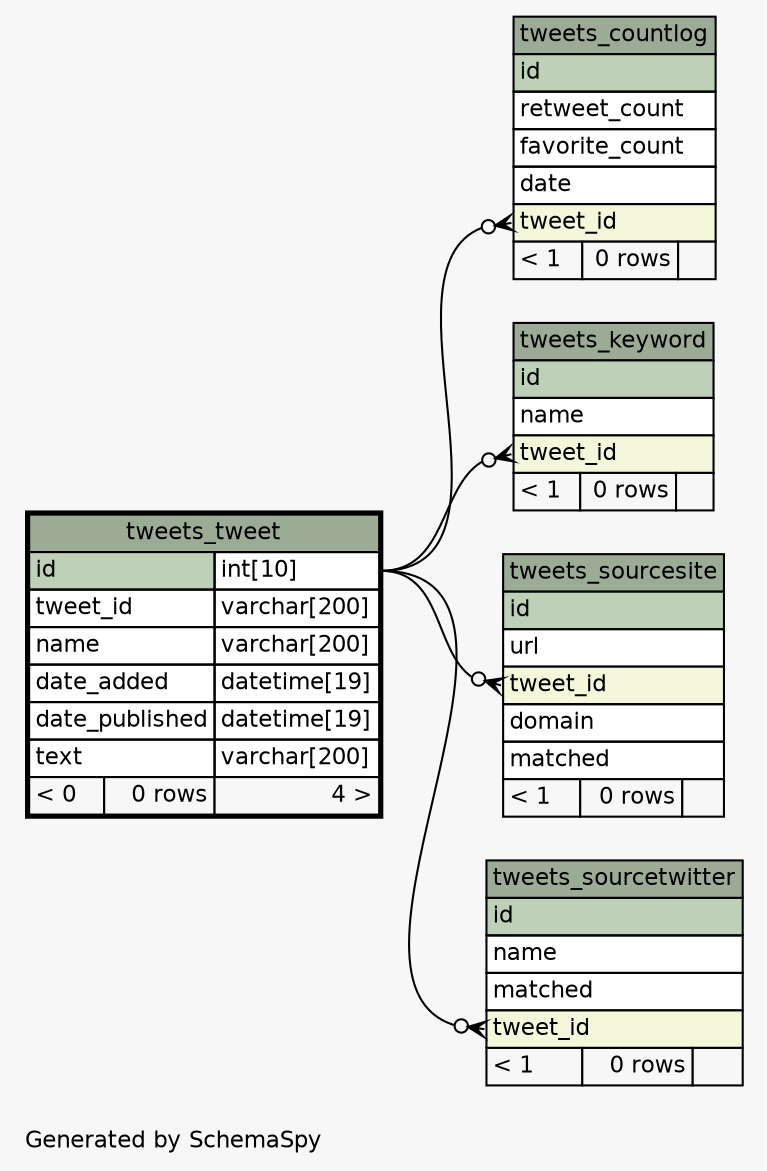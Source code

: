 // dot 2.38.0 on Linux 4.4.0-28-generic
// SchemaSpy rev 590
digraph "oneDegreeRelationshipsDiagram" {
  graph [
    rankdir="RL"
    bgcolor="#f7f7f7"
    label="\nGenerated by SchemaSpy"
    labeljust="l"
    nodesep="0.18"
    ranksep="0.46"
    fontname="Helvetica"
    fontsize="11"
  ];
  node [
    fontname="Helvetica"
    fontsize="11"
    shape="plaintext"
  ];
  edge [
    arrowsize="0.8"
  ];
  "tweets_countlog":"tweet_id":w -> "tweets_tweet":"id.type":e [arrowhead=none dir=back arrowtail=crowodot];
  "tweets_keyword":"tweet_id":w -> "tweets_tweet":"id.type":e [arrowhead=none dir=back arrowtail=crowodot];
  "tweets_sourcesite":"tweet_id":w -> "tweets_tweet":"id.type":e [arrowhead=none dir=back arrowtail=crowodot];
  "tweets_sourcetwitter":"tweet_id":w -> "tweets_tweet":"id.type":e [arrowhead=none dir=back arrowtail=crowodot];
  "tweets_countlog" [
    label=<
    <TABLE BORDER="0" CELLBORDER="1" CELLSPACING="0" BGCOLOR="#ffffff">
      <TR><TD COLSPAN="3" BGCOLOR="#9bab96" ALIGN="CENTER">tweets_countlog</TD></TR>
      <TR><TD PORT="id" COLSPAN="3" BGCOLOR="#bed1b8" ALIGN="LEFT">id</TD></TR>
      <TR><TD PORT="retweet_count" COLSPAN="3" ALIGN="LEFT">retweet_count</TD></TR>
      <TR><TD PORT="favorite_count" COLSPAN="3" ALIGN="LEFT">favorite_count</TD></TR>
      <TR><TD PORT="date" COLSPAN="3" ALIGN="LEFT">date</TD></TR>
      <TR><TD PORT="tweet_id" COLSPAN="3" BGCOLOR="#f4f7da" ALIGN="LEFT">tweet_id</TD></TR>
      <TR><TD ALIGN="LEFT" BGCOLOR="#f7f7f7">&lt; 1</TD><TD ALIGN="RIGHT" BGCOLOR="#f7f7f7">0 rows</TD><TD ALIGN="RIGHT" BGCOLOR="#f7f7f7">  </TD></TR>
    </TABLE>>
    URL="tweets_countlog.html"
    tooltip="tweets_countlog"
  ];
  "tweets_keyword" [
    label=<
    <TABLE BORDER="0" CELLBORDER="1" CELLSPACING="0" BGCOLOR="#ffffff">
      <TR><TD COLSPAN="3" BGCOLOR="#9bab96" ALIGN="CENTER">tweets_keyword</TD></TR>
      <TR><TD PORT="id" COLSPAN="3" BGCOLOR="#bed1b8" ALIGN="LEFT">id</TD></TR>
      <TR><TD PORT="name" COLSPAN="3" ALIGN="LEFT">name</TD></TR>
      <TR><TD PORT="tweet_id" COLSPAN="3" BGCOLOR="#f4f7da" ALIGN="LEFT">tweet_id</TD></TR>
      <TR><TD ALIGN="LEFT" BGCOLOR="#f7f7f7">&lt; 1</TD><TD ALIGN="RIGHT" BGCOLOR="#f7f7f7">0 rows</TD><TD ALIGN="RIGHT" BGCOLOR="#f7f7f7">  </TD></TR>
    </TABLE>>
    URL="tweets_keyword.html"
    tooltip="tweets_keyword"
  ];
  "tweets_sourcesite" [
    label=<
    <TABLE BORDER="0" CELLBORDER="1" CELLSPACING="0" BGCOLOR="#ffffff">
      <TR><TD COLSPAN="3" BGCOLOR="#9bab96" ALIGN="CENTER">tweets_sourcesite</TD></TR>
      <TR><TD PORT="id" COLSPAN="3" BGCOLOR="#bed1b8" ALIGN="LEFT">id</TD></TR>
      <TR><TD PORT="url" COLSPAN="3" ALIGN="LEFT">url</TD></TR>
      <TR><TD PORT="tweet_id" COLSPAN="3" BGCOLOR="#f4f7da" ALIGN="LEFT">tweet_id</TD></TR>
      <TR><TD PORT="domain" COLSPAN="3" ALIGN="LEFT">domain</TD></TR>
      <TR><TD PORT="matched" COLSPAN="3" ALIGN="LEFT">matched</TD></TR>
      <TR><TD ALIGN="LEFT" BGCOLOR="#f7f7f7">&lt; 1</TD><TD ALIGN="RIGHT" BGCOLOR="#f7f7f7">0 rows</TD><TD ALIGN="RIGHT" BGCOLOR="#f7f7f7">  </TD></TR>
    </TABLE>>
    URL="tweets_sourcesite.html"
    tooltip="tweets_sourcesite"
  ];
  "tweets_sourcetwitter" [
    label=<
    <TABLE BORDER="0" CELLBORDER="1" CELLSPACING="0" BGCOLOR="#ffffff">
      <TR><TD COLSPAN="3" BGCOLOR="#9bab96" ALIGN="CENTER">tweets_sourcetwitter</TD></TR>
      <TR><TD PORT="id" COLSPAN="3" BGCOLOR="#bed1b8" ALIGN="LEFT">id</TD></TR>
      <TR><TD PORT="name" COLSPAN="3" ALIGN="LEFT">name</TD></TR>
      <TR><TD PORT="matched" COLSPAN="3" ALIGN="LEFT">matched</TD></TR>
      <TR><TD PORT="tweet_id" COLSPAN="3" BGCOLOR="#f4f7da" ALIGN="LEFT">tweet_id</TD></TR>
      <TR><TD ALIGN="LEFT" BGCOLOR="#f7f7f7">&lt; 1</TD><TD ALIGN="RIGHT" BGCOLOR="#f7f7f7">0 rows</TD><TD ALIGN="RIGHT" BGCOLOR="#f7f7f7">  </TD></TR>
    </TABLE>>
    URL="tweets_sourcetwitter.html"
    tooltip="tweets_sourcetwitter"
  ];
  "tweets_tweet" [
    label=<
    <TABLE BORDER="2" CELLBORDER="1" CELLSPACING="0" BGCOLOR="#ffffff">
      <TR><TD COLSPAN="3" BGCOLOR="#9bab96" ALIGN="CENTER">tweets_tweet</TD></TR>
      <TR><TD PORT="id" COLSPAN="2" BGCOLOR="#bed1b8" ALIGN="LEFT">id</TD><TD PORT="id.type" ALIGN="LEFT">int[10]</TD></TR>
      <TR><TD PORT="tweet_id" COLSPAN="2" ALIGN="LEFT">tweet_id</TD><TD PORT="tweet_id.type" ALIGN="LEFT">varchar[200]</TD></TR>
      <TR><TD PORT="name" COLSPAN="2" ALIGN="LEFT">name</TD><TD PORT="name.type" ALIGN="LEFT">varchar[200]</TD></TR>
      <TR><TD PORT="date_added" COLSPAN="2" ALIGN="LEFT">date_added</TD><TD PORT="date_added.type" ALIGN="LEFT">datetime[19]</TD></TR>
      <TR><TD PORT="date_published" COLSPAN="2" ALIGN="LEFT">date_published</TD><TD PORT="date_published.type" ALIGN="LEFT">datetime[19]</TD></TR>
      <TR><TD PORT="text" COLSPAN="2" ALIGN="LEFT">text</TD><TD PORT="text.type" ALIGN="LEFT">varchar[200]</TD></TR>
      <TR><TD ALIGN="LEFT" BGCOLOR="#f7f7f7">&lt; 0</TD><TD ALIGN="RIGHT" BGCOLOR="#f7f7f7">0 rows</TD><TD ALIGN="RIGHT" BGCOLOR="#f7f7f7">4 &gt;</TD></TR>
    </TABLE>>
    URL="tweets_tweet.html"
    tooltip="tweets_tweet"
  ];
}
